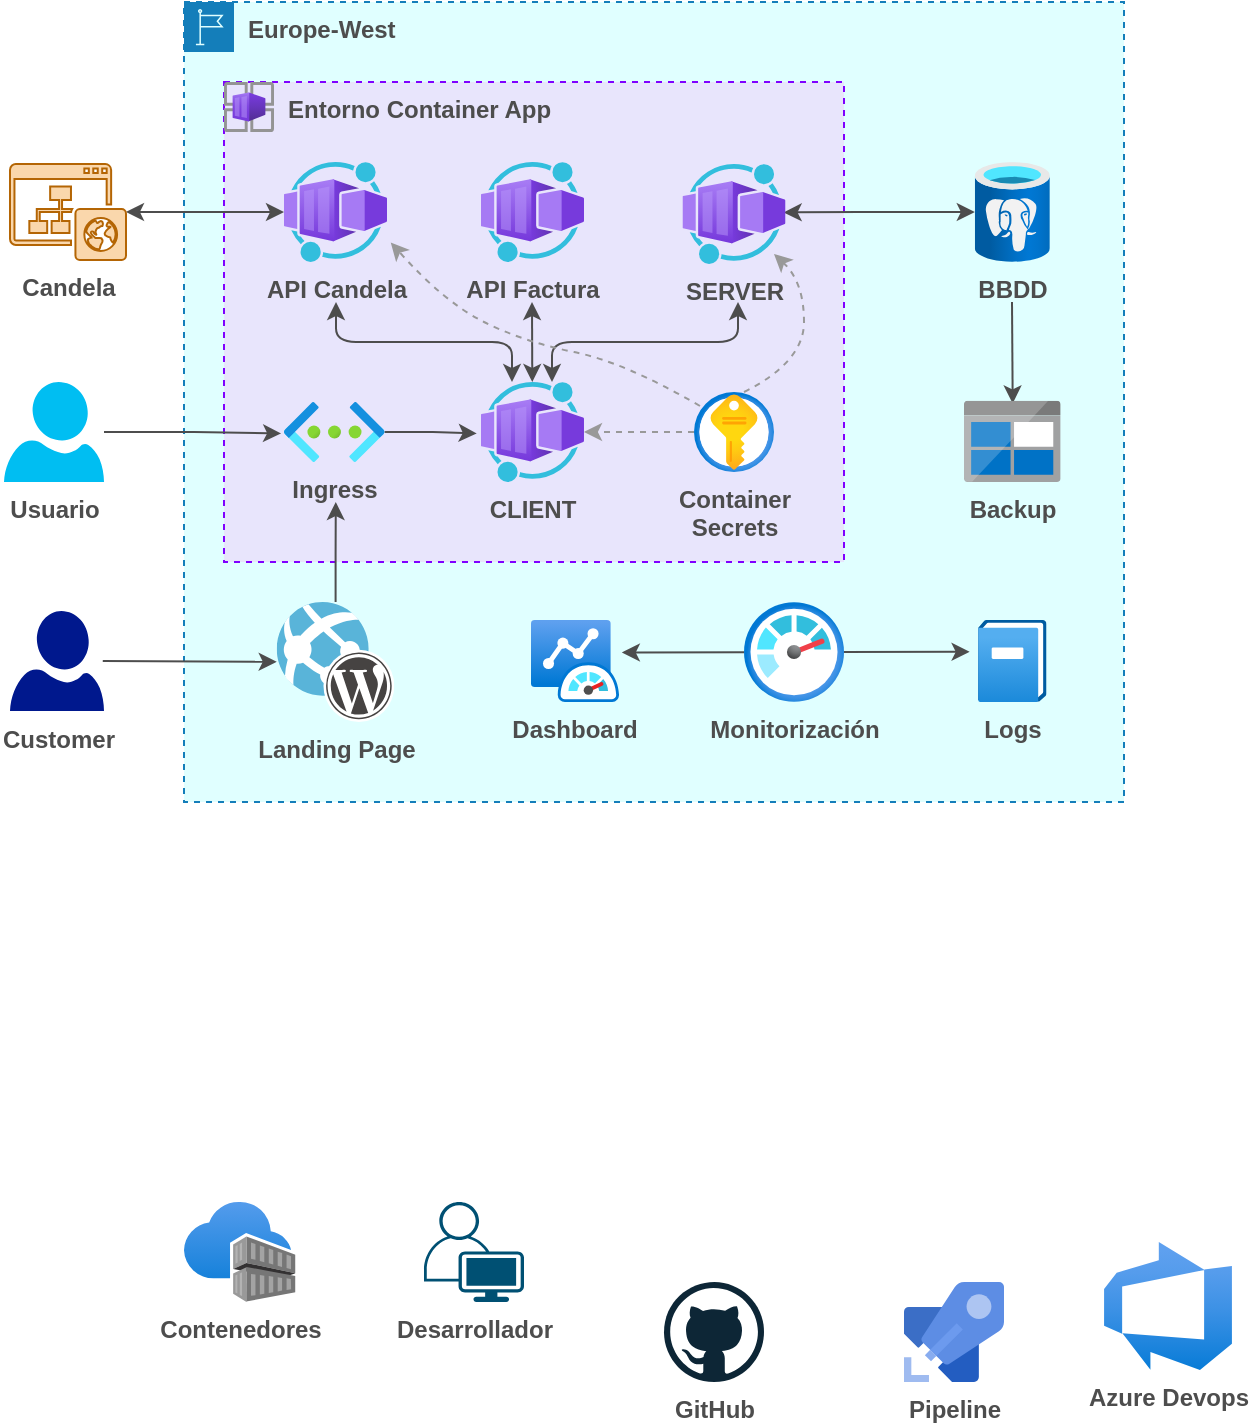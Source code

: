 <mxfile scale="2" border="10">
    <diagram id="uLJD97KROvu1CpyDIIDq" name="Page-1">
        <mxGraphModel dx="873" dy="656" grid="1" gridSize="10" guides="1" tooltips="1" connect="1" arrows="1" fold="1" page="0" pageScale="1" pageWidth="850" pageHeight="1100" background="#ffffff" math="0" shadow="0">
            <root>
                <mxCell id="0"/>
                <mxCell id="1" parent="0"/>
                <mxCell id="42" value="Europe-West" style="points=[[0,0],[0.25,0],[0.5,0],[0.75,0],[1,0],[1,0.25],[1,0.5],[1,0.75],[1,1],[0.75,1],[0.5,1],[0.25,1],[0,1],[0,0.75],[0,0.5],[0,0.25]];outlineConnect=0;gradientColor=none;fontSize=12;fontStyle=1;container=0;pointerEvents=0;collapsible=0;recursiveResize=0;shape=mxgraph.aws4.group;grIcon=mxgraph.aws4.group_region;strokeColor=#147EBA;fillColor=#E0FFFF;verticalAlign=top;align=left;spacingLeft=30;fontColor=#4D4D4D;dashed=1;labelBackgroundColor=none;html=1;whiteSpace=wrap;" parent="1" vertex="1">
                    <mxGeometry x="240" y="320" width="470" height="400" as="geometry"/>
                </mxCell>
                <mxCell id="37" value="&lt;span style=&quot;&quot;&gt;&amp;nbsp; &amp;nbsp; &amp;nbsp; &amp;nbsp; &amp;nbsp;Entorno Container App&lt;/span&gt;" style="rounded=0;whiteSpace=wrap;html=1;labelBackgroundColor=none;fontColor=#4D4D4D;fillColor=#E8E5FC;dashed=1;align=left;verticalAlign=top;strokeColor=#7F00FF;fontStyle=1" parent="1" vertex="1">
                    <mxGeometry x="260" y="360" width="310" height="240" as="geometry"/>
                </mxCell>
                <mxCell id="144" style="edgeStyle=none;html=1;strokeColor=#4D4D4D;startArrow=classic;startFill=1;" parent="1" source="2" edge="1">
                    <mxGeometry relative="1" as="geometry">
                        <mxPoint x="414" y="470" as="targetPoint"/>
                    </mxGeometry>
                </mxCell>
                <mxCell id="145" style="edgeStyle=orthogonalEdgeStyle;html=1;strokeColor=#4D4D4D;startArrow=classic;startFill=1;" parent="1" source="2" edge="1">
                    <mxGeometry relative="1" as="geometry">
                        <mxPoint x="517" y="470" as="targetPoint"/>
                        <Array as="points">
                            <mxPoint x="424" y="490"/>
                            <mxPoint x="517" y="490"/>
                        </Array>
                    </mxGeometry>
                </mxCell>
                <mxCell id="146" style="edgeStyle=orthogonalEdgeStyle;html=1;strokeColor=#4D4D4D;startArrow=classic;startFill=1;" parent="1" source="2" edge="1">
                    <mxGeometry relative="1" as="geometry">
                        <mxPoint x="316" y="470" as="targetPoint"/>
                        <Array as="points">
                            <mxPoint x="404" y="490"/>
                            <mxPoint x="316" y="490"/>
                        </Array>
                    </mxGeometry>
                </mxCell>
                <mxCell id="2" value="CLIENT" style="aspect=fixed;html=1;points=[];align=center;image;fontSize=12;image=img/lib/azure2/other/Worker_Container_App.svg;fontStyle=1;fontColor=#4D4D4D;labelBackgroundColor=none;" parent="1" vertex="1">
                    <mxGeometry x="388.48" y="510" width="51.51" height="50" as="geometry"/>
                </mxCell>
                <mxCell id="126" style="edgeStyle=orthogonalEdgeStyle;jumpSize=0;html=1;labelBackgroundColor=none;strokeColor=#4D4D4D;fontColor=#4D4D4D;startArrow=classic;startFill=1;entryX=0.982;entryY=0.484;entryDx=0;entryDy=0;entryPerimeter=0;" parent="1" source="26" target="3" edge="1">
                    <mxGeometry relative="1" as="geometry"/>
                </mxCell>
                <mxCell id="143" style="edgeStyle=none;html=1;entryX=0.504;entryY=0.032;entryDx=0;entryDy=0;entryPerimeter=0;strokeColor=#4D4D4D;" parent="1" target="100" edge="1">
                    <mxGeometry relative="1" as="geometry">
                        <mxPoint x="654" y="470" as="sourcePoint"/>
                    </mxGeometry>
                </mxCell>
                <mxCell id="26" value="BBDD" style="aspect=fixed;html=1;points=[];align=center;image;fontSize=12;image=img/lib/azure2/databases/Azure_Database_PostgreSQL_Server.svg;fontStyle=1;fontColor=#4D4D4D;labelBackgroundColor=none;" parent="1" vertex="1">
                    <mxGeometry x="635.41" y="400" width="37.5" height="50" as="geometry"/>
                </mxCell>
                <mxCell id="3" value="SERVER" style="aspect=fixed;html=1;points=[];align=center;image;fontSize=12;image=img/lib/azure2/other/Worker_Container_App.svg;fontStyle=1;fontColor=#4D4D4D;labelBackgroundColor=none;" parent="1" vertex="1">
                    <mxGeometry x="489.24" y="401" width="51.52" height="50" as="geometry"/>
                </mxCell>
                <mxCell id="137" style="edgeStyle=orthogonalEdgeStyle;curved=1;rounded=0;jumpSize=0;html=1;labelBackgroundColor=none;strokeColor=#4D4D4D;fontColor=#4D4D4D;startArrow=classic;startFill=1;" parent="1" source="4" target="136" edge="1">
                    <mxGeometry relative="1" as="geometry"/>
                </mxCell>
                <mxCell id="4" value="API Candela" style="aspect=fixed;html=1;points=[];align=center;image;fontSize=12;image=img/lib/azure2/other/Worker_Container_App.svg;fontStyle=1;fontColor=#4D4D4D;labelBackgroundColor=none;" parent="1" vertex="1">
                    <mxGeometry x="290" y="400" width="51.52" height="50" as="geometry"/>
                </mxCell>
                <mxCell id="129" style="edgeStyle=orthogonalEdgeStyle;rounded=0;jumpSize=0;html=1;entryX=-0.029;entryY=0.524;entryDx=0;entryDy=0;entryPerimeter=0;labelBackgroundColor=none;strokeColor=#4D4D4D;fontColor=#4D4D4D;startArrow=none;startFill=0;" parent="1" source="10" target="120" edge="1">
                    <mxGeometry relative="1" as="geometry"/>
                </mxCell>
                <mxCell id="10" value="Usuario" style="verticalLabelPosition=bottom;html=1;verticalAlign=top;align=center;strokeColor=none;fillColor=#00BEF2;shape=mxgraph.azure.user;fontStyle=1;fontColor=#4D4D4D;labelBackgroundColor=none;" parent="1" vertex="1">
                    <mxGeometry x="150" y="510" width="50" height="50" as="geometry"/>
                </mxCell>
                <mxCell id="52" value="API Factura" style="aspect=fixed;html=1;points=[];align=center;image;fontSize=12;image=img/lib/azure2/other/Worker_Container_App.svg;fontStyle=1;fontColor=#4D4D4D;labelBackgroundColor=none;" parent="1" vertex="1">
                    <mxGeometry x="388.48" y="400" width="51.52" height="50" as="geometry"/>
                </mxCell>
                <mxCell id="12" value="" style="aspect=fixed;html=1;points=[];align=center;image;fontSize=12;image=img/lib/azure2/other/Container_App_Environments.svg;fontStyle=1;fontColor=#4D4D4D;labelBackgroundColor=none;" parent="1" vertex="1">
                    <mxGeometry x="260" y="360" width="25" height="25" as="geometry"/>
                </mxCell>
                <mxCell id="100" value="Backup" style="sketch=0;aspect=fixed;html=1;points=[];align=center;image;fontSize=12;image=img/lib/mscae/BlobBlock.svg;strokeColor=#008A00;strokeWidth=1;fontColor=#4D4D4D;fillColor=default;gradientColor=none;labelBackgroundColor=none;fontStyle=1" parent="1" vertex="1">
                    <mxGeometry x="630.0" y="519.42" width="48.31" height="40.58" as="geometry"/>
                </mxCell>
                <mxCell id="153" style="edgeStyle=none;html=1;entryX=1;entryY=0.5;entryDx=0;entryDy=0;entryPerimeter=0;dashed=1;strokeColor=#999999;" edge="1" parent="1" source="19" target="2">
                    <mxGeometry relative="1" as="geometry"/>
                </mxCell>
                <mxCell id="19" value="Container&lt;br&gt;Secrets" style="aspect=fixed;html=1;points=[];align=center;image;fontSize=12;image=img/lib/azure2/security/Key_Vaults.svg;fontStyle=1;fontColor=#4D4D4D;labelBackgroundColor=none;" parent="1" vertex="1">
                    <mxGeometry x="495" y="515" width="40" height="40" as="geometry"/>
                </mxCell>
                <mxCell id="118" style="edgeStyle=none;html=1;entryX=-0.123;entryY=0.388;entryDx=0;entryDy=0;entryPerimeter=0;strokeColor=#4D4D4D;fontColor=#4D4D4D;fontStyle=1;labelBackgroundColor=none;" parent="1" source="17" target="103" edge="1">
                    <mxGeometry relative="1" as="geometry"/>
                </mxCell>
                <mxCell id="119" style="edgeStyle=none;html=1;entryX=1.031;entryY=0.396;entryDx=0;entryDy=0;entryPerimeter=0;strokeColor=#4D4D4D;fontColor=#4D4D4D;fontStyle=1;labelBackgroundColor=none;" parent="1" source="17" target="105" edge="1">
                    <mxGeometry relative="1" as="geometry"/>
                </mxCell>
                <mxCell id="17" value="Monitorización" style="aspect=fixed;html=1;points=[];align=center;image;fontSize=12;image=img/lib/azure2/management_governance/Monitor.svg;fontStyle=1;fontColor=#4D4D4D;labelBackgroundColor=none;" parent="1" vertex="1">
                    <mxGeometry x="520" y="620" width="50" height="50" as="geometry"/>
                </mxCell>
                <mxCell id="105" value="Dashboard" style="aspect=fixed;html=1;points=[];align=center;image;fontSize=12;image=img/lib/azure2/other/Azure_Monitor_Dashboard.svg;labelBackgroundColor=none;strokeColor=#008A00;strokeWidth=1;fontColor=#4D4D4D;fillColor=default;gradientColor=none;fontStyle=1" parent="1" vertex="1">
                    <mxGeometry x="413.44" y="629" width="44.11" height="41" as="geometry"/>
                </mxCell>
                <mxCell id="103" value="Logs" style="aspect=fixed;html=1;points=[];align=center;image;fontSize=12;image=img/lib/azure2/management_governance/Operation_Log_Classic.svg;labelBackgroundColor=none;strokeColor=#008A00;strokeWidth=1;fontColor=#4D4D4D;fillColor=default;gradientColor=none;fontStyle=1" parent="1" vertex="1">
                    <mxGeometry x="637.02" y="629" width="34.27" height="41" as="geometry"/>
                </mxCell>
                <mxCell id="131" style="edgeStyle=orthogonalEdgeStyle;rounded=0;jumpSize=0;html=1;labelBackgroundColor=none;strokeColor=#4D4D4D;fontColor=#4D4D4D;startArrow=none;startFill=0;" parent="1" source="106" edge="1">
                    <mxGeometry relative="1" as="geometry">
                        <mxPoint x="315.89" y="570" as="targetPoint"/>
                    </mxGeometry>
                </mxCell>
                <mxCell id="106" value="Landing Page" style="sketch=0;aspect=fixed;html=1;points=[];align=center;image;fontSize=12;image=img/lib/mscae/WebAppWordPress.svg;labelBackgroundColor=none;fontColor=#4D4D4D;fontStyle=1" parent="1" vertex="1">
                    <mxGeometry x="286.36" y="620" width="58.8" height="60" as="geometry"/>
                </mxCell>
                <mxCell id="110" style="edgeStyle=none;html=1;strokeColor=#4D4D4D;exitX=0.987;exitY=0.501;exitDx=0;exitDy=0;exitPerimeter=0;fontColor=#4D4D4D;labelBackgroundColor=none;fontStyle=1" parent="1" source="109" target="106" edge="1">
                    <mxGeometry relative="1" as="geometry">
                        <mxPoint x="233.5" y="1003.005" as="sourcePoint"/>
                        <mxPoint x="296.5" y="1003.02" as="targetPoint"/>
                    </mxGeometry>
                </mxCell>
                <mxCell id="109" value="Customer" style="sketch=0;aspect=fixed;pointerEvents=1;shadow=0;dashed=0;html=1;strokeColor=none;labelPosition=center;verticalLabelPosition=bottom;verticalAlign=top;align=center;fillColor=#00188D;shape=mxgraph.azure.user;fontColor=#4D4D4D;fontStyle=1;labelBackgroundColor=none;" parent="1" vertex="1">
                    <mxGeometry x="153" y="624.5" width="47" height="50" as="geometry"/>
                </mxCell>
                <mxCell id="130" style="edgeStyle=orthogonalEdgeStyle;rounded=0;jumpSize=0;html=1;entryX=-0.041;entryY=0.514;entryDx=0;entryDy=0;entryPerimeter=0;labelBackgroundColor=none;strokeColor=#4D4D4D;fontColor=#4D4D4D;startArrow=none;startFill=0;" parent="1" source="120" target="2" edge="1">
                    <mxGeometry relative="1" as="geometry"/>
                </mxCell>
                <mxCell id="120" value="Ingress" style="aspect=fixed;html=1;points=[];align=center;image;fontSize=12;image=img/lib/azure2/networking/Virtual_Networks.svg;labelBackgroundColor=none;fontColor=#4D4D4D;fontStyle=1" parent="1" vertex="1">
                    <mxGeometry x="290" y="520" width="50.25" height="30" as="geometry"/>
                </mxCell>
                <mxCell id="136" value="Candela" style="sketch=0;pointerEvents=1;shadow=0;dashed=0;html=1;strokeColor=#b46504;fillColor=#fad7ac;labelPosition=center;verticalLabelPosition=bottom;verticalAlign=top;outlineConnect=0;align=center;shape=mxgraph.office.sites.website_public;labelBackgroundColor=none;fontStyle=1;fontColor=#4D4D4D;" parent="1" vertex="1">
                    <mxGeometry x="153" y="401" width="58" height="48" as="geometry"/>
                </mxCell>
                <mxCell id="152" value="" style="curved=1;endArrow=classic;html=1;strokeColor=#999999;entryX=1.036;entryY=0.804;entryDx=0;entryDy=0;entryPerimeter=0;dashed=1;" edge="1" parent="1" target="4">
                    <mxGeometry width="50" height="50" relative="1" as="geometry">
                        <mxPoint x="498" y="522" as="sourcePoint"/>
                        <mxPoint x="390" y="500" as="targetPoint"/>
                        <Array as="points">
                            <mxPoint x="460" y="500"/>
                            <mxPoint x="410" y="490"/>
                            <mxPoint x="370" y="470"/>
                        </Array>
                    </mxGeometry>
                </mxCell>
                <mxCell id="154" value="" style="curved=1;endArrow=classic;html=1;dashed=1;strokeColor=#999999;" edge="1" parent="1">
                    <mxGeometry width="50" height="50" relative="1" as="geometry">
                        <mxPoint x="520" y="515" as="sourcePoint"/>
                        <mxPoint x="535" y="446" as="targetPoint"/>
                        <Array as="points">
                            <mxPoint x="550" y="500"/>
                            <mxPoint x="550" y="460"/>
                        </Array>
                    </mxGeometry>
                </mxCell>
                <mxCell id="155" value="Contenedores" style="aspect=fixed;html=1;points=[];align=center;image;fontSize=12;image=img/lib/azure2/containers/Container_Registries.svg;fontStyle=1;fontColor=#4D4D4D;labelBackgroundColor=none;" vertex="1" parent="1">
                    <mxGeometry x="240" y="920" width="55.74" height="50" as="geometry"/>
                </mxCell>
                <mxCell id="156" value="Desarrollador" style="points=[[0.35,0,0],[0.98,0.51,0],[1,0.71,0],[0.67,1,0],[0,0.795,0],[0,0.65,0]];verticalLabelPosition=bottom;sketch=0;html=1;verticalAlign=top;aspect=fixed;align=center;pointerEvents=1;shape=mxgraph.cisco19.user;fillColor=#005073;strokeColor=none;fontStyle=1;fontColor=#4D4D4D;labelBackgroundColor=none;" vertex="1" parent="1">
                    <mxGeometry x="360" y="920" width="50" height="50" as="geometry"/>
                </mxCell>
                <mxCell id="157" value="GitHub" style="dashed=0;outlineConnect=0;html=1;align=center;labelPosition=center;verticalLabelPosition=bottom;verticalAlign=top;shape=mxgraph.weblogos.github;fontStyle=1;fontColor=#4D4D4D;labelBackgroundColor=none;" vertex="1" parent="1">
                    <mxGeometry x="480" y="960" width="50" height="50" as="geometry"/>
                </mxCell>
                <mxCell id="158" value="Pipeline" style="sketch=0;aspect=fixed;html=1;points=[];align=center;image;fontSize=12;image=img/lib/mscae/Azure_Pipelines.svg;fontStyle=1;fontColor=#4D4D4D;labelBackgroundColor=none;" vertex="1" parent="1">
                    <mxGeometry x="600" y="960" width="50" height="50" as="geometry"/>
                </mxCell>
                <mxCell id="159" value="Azure Devops" style="aspect=fixed;html=1;points=[];align=center;image;fontSize=12;image=img/lib/azure2/devops/Azure_DevOps.svg;fontStyle=1;fontColor=#4D4D4D;labelBackgroundColor=none;" vertex="1" parent="1">
                    <mxGeometry x="700" y="940" width="64" height="64" as="geometry"/>
                </mxCell>
            </root>
        </mxGraphModel>
    </diagram>
</mxfile>